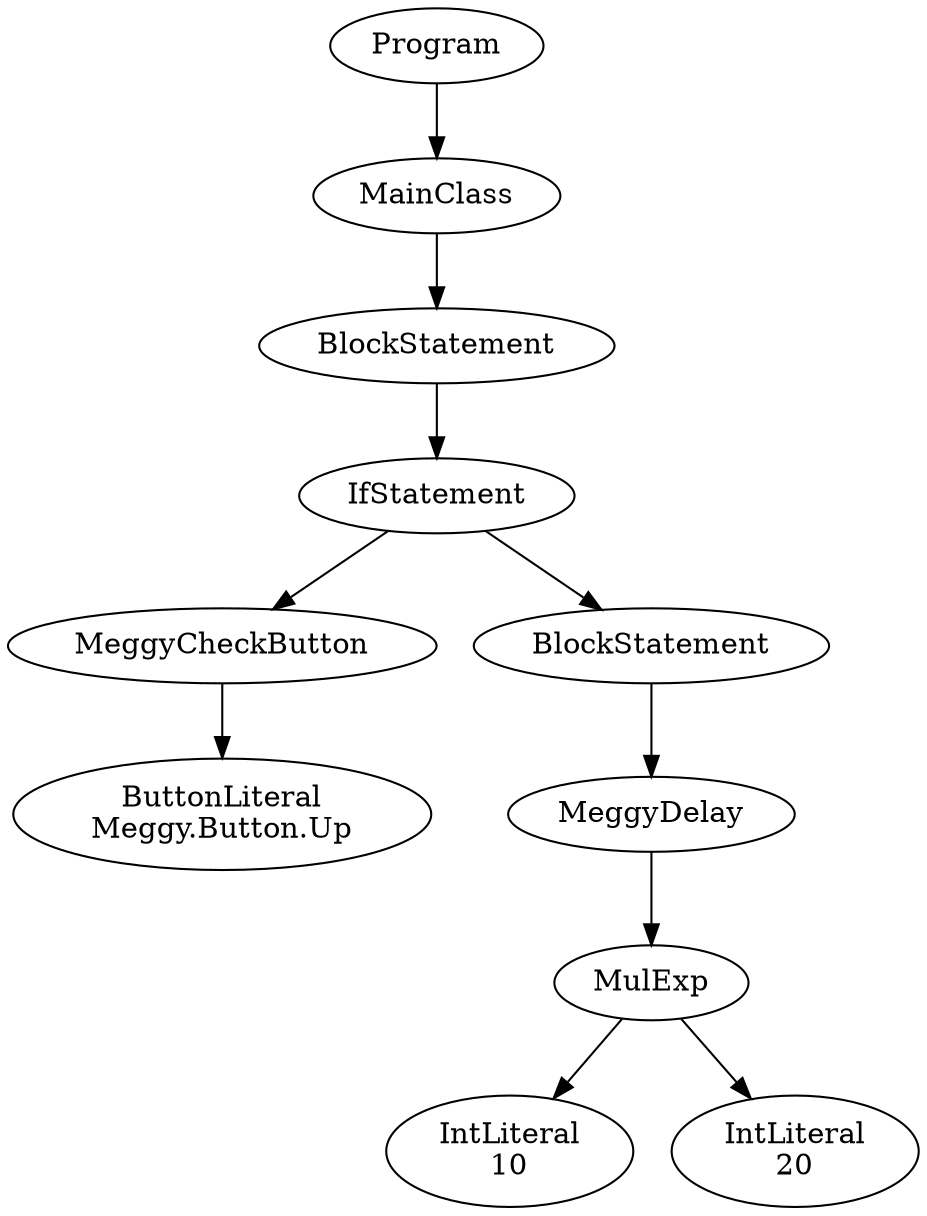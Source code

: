 digraph ASTGraph {
0 [ label="Program" ];
1 [ label="MainClass" ];
0 -> 1
2 [ label="BlockStatement" ];
1 -> 2
3 [ label="IfStatement" ];
2 -> 3
4 [ label="MeggyCheckButton" ];
3 -> 4
5 [ label="ButtonLiteral\nMeggy.Button.Up" ];
4 -> 5
6 [ label="BlockStatement" ];
3 -> 6
7 [ label="MeggyDelay" ];
6 -> 7
8 [ label="MulExp" ];
7 -> 8
9 [ label="IntLiteral\n10" ];
8 -> 9
10 [ label="IntLiteral\n20" ];
8 -> 10
}

